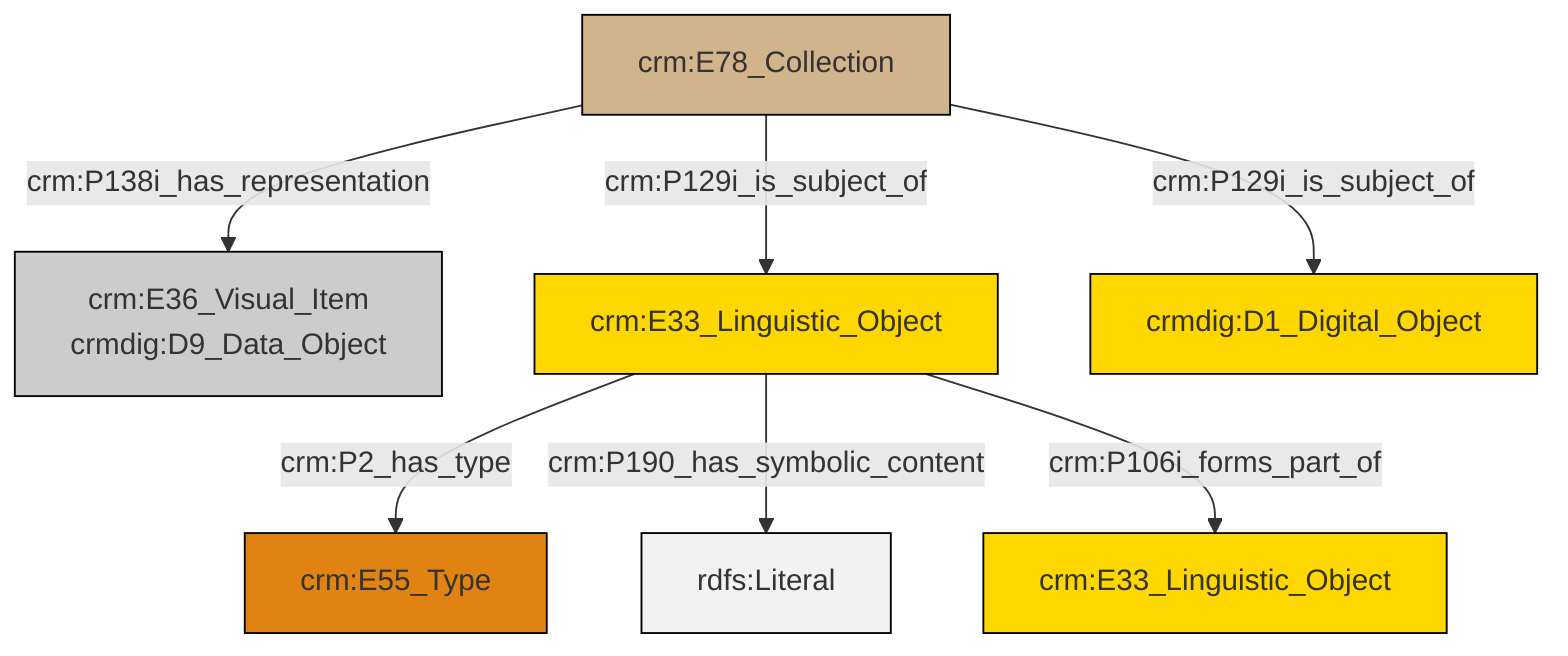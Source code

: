 graph TD
classDef Literal fill:#f2f2f2,stroke:#000000;
classDef CRM_Entity fill:#FFFFFF,stroke:#000000;
classDef Temporal_Entity fill:#00C9E6, stroke:#000000;
classDef Type fill:#E18312, stroke:#000000;
classDef Time-Span fill:#2C9C91, stroke:#000000;
classDef Appellation fill:#FFEB7F, stroke:#000000;
classDef Place fill:#008836, stroke:#000000;
classDef Persistent_Item fill:#B266B2, stroke:#000000;
classDef Conceptual_Object fill:#FFD700, stroke:#000000;
classDef Physical_Thing fill:#D2B48C, stroke:#000000;
classDef Actor fill:#f58aad, stroke:#000000;
classDef PC_Classes fill:#4ce600, stroke:#000000;
classDef Multi fill:#cccccc,stroke:#000000;

0["crm:E78_Collection"]:::Physical_Thing -->|crm:P138i_has_representation| 5["crm:E36_Visual_Item<br>crmdig:D9_Data_Object"]:::Multi
7["crm:E33_Linguistic_Object"]:::Conceptual_Object -->|crm:P2_has_type| 2["crm:E55_Type"]:::Type
7["crm:E33_Linguistic_Object"]:::Conceptual_Object -->|crm:P190_has_symbolic_content| 9[rdfs:Literal]:::Literal
0["crm:E78_Collection"]:::Physical_Thing -->|crm:P129i_is_subject_of| 10["crmdig:D1_Digital_Object"]:::Conceptual_Object
0["crm:E78_Collection"]:::Physical_Thing -->|crm:P129i_is_subject_of| 7["crm:E33_Linguistic_Object"]:::Conceptual_Object
7["crm:E33_Linguistic_Object"]:::Conceptual_Object -->|crm:P106i_forms_part_of| 13["crm:E33_Linguistic_Object"]:::Conceptual_Object